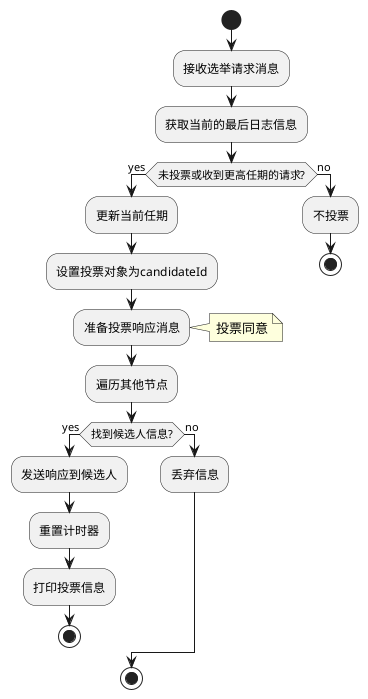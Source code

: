 @startuml
start
:接收选举请求消息;


:获取当前的最后日志信息;
if (未投票或收到更高任期的请求?) then (yes)
    :更新当前任期;
    :设置投票对象为candidateId;

    :准备投票响应消息;
    note right
    投票同意
    end note
    :遍历其他节点;
    if (找到候选人信息?) then (yes)
        :发送响应到候选人;
        :重置计时器;
        :打印投票信息;
    stop
    else (no)
    :丢弃信息;
    endif
    stop
else (no)
    :不投票;
    stop
endif
@enduml
